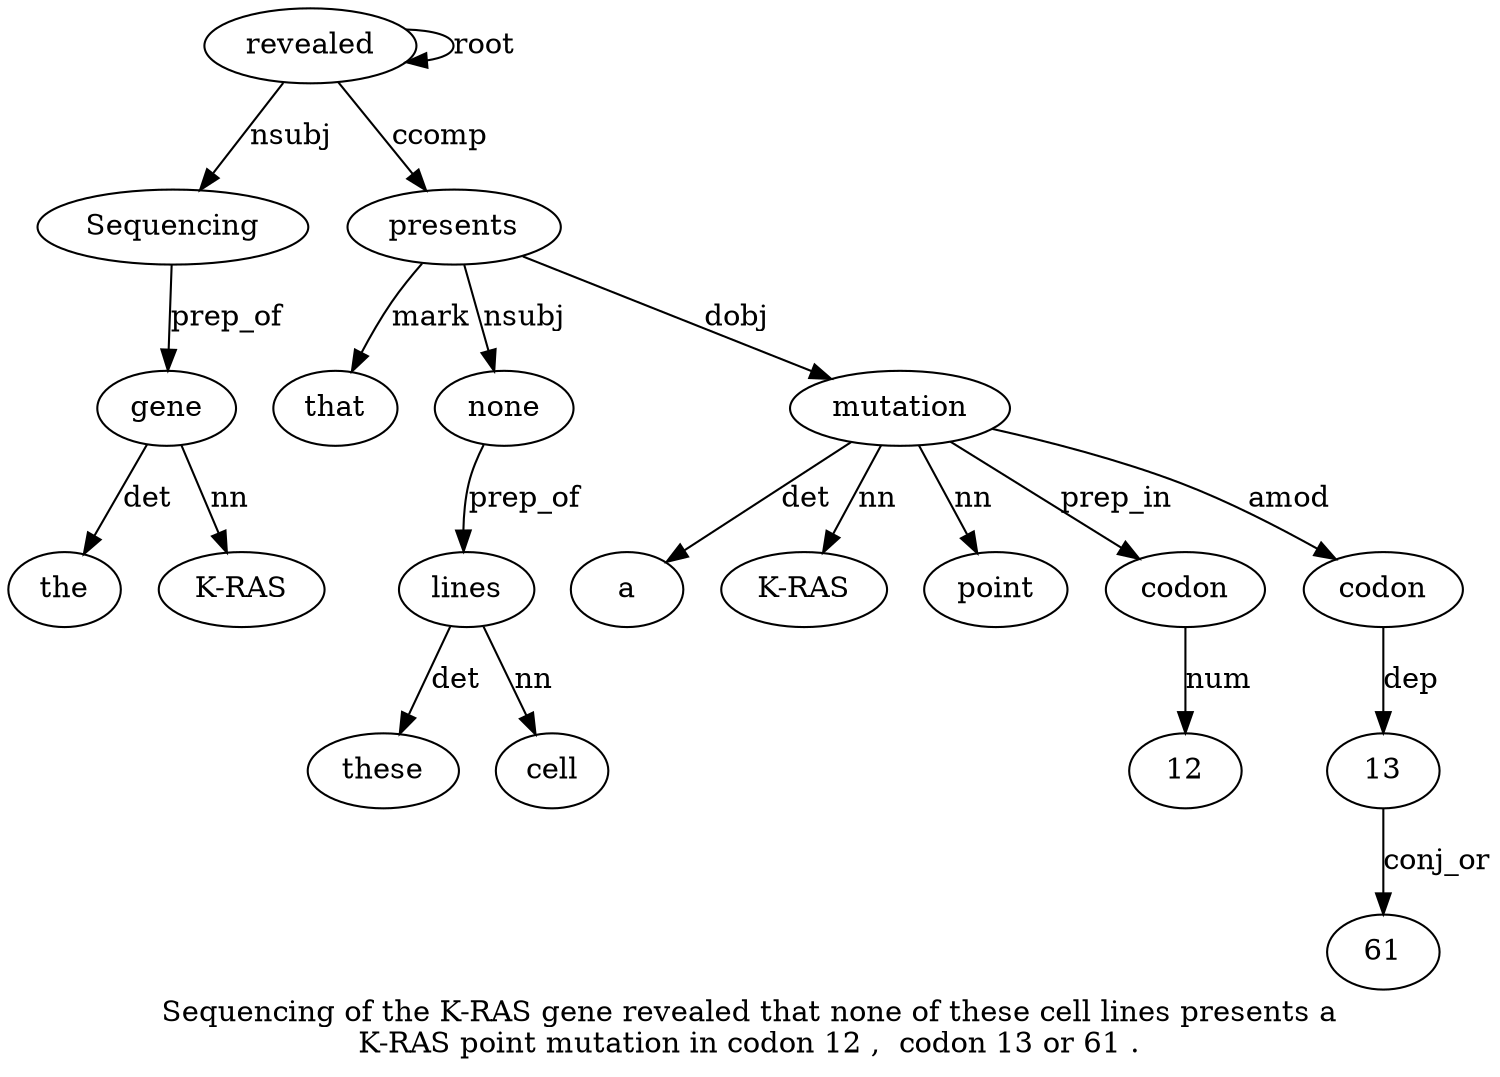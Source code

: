digraph "Sequencing of the K-RAS gene revealed that none of these cell lines presents a K-RAS point mutation in codon 12 ,  codon 13 or 61 ." {
label="Sequencing of the K-RAS gene revealed that none of these cell lines presents a
K-RAS point mutation in codon 12 ,  codon 13 or 61 .";
revealed6 [style=filled, fillcolor=white, label=revealed];
Sequencing1 [style=filled, fillcolor=white, label=Sequencing];
revealed6 -> Sequencing1  [label=nsubj];
gene5 [style=filled, fillcolor=white, label=gene];
the3 [style=filled, fillcolor=white, label=the];
gene5 -> the3  [label=det];
"K-RAS4" [style=filled, fillcolor=white, label="K-RAS"];
gene5 -> "K-RAS4"  [label=nn];
Sequencing1 -> gene5  [label=prep_of];
revealed6 -> revealed6  [label=root];
presents13 [style=filled, fillcolor=white, label=presents];
that7 [style=filled, fillcolor=white, label=that];
presents13 -> that7  [label=mark];
none8 [style=filled, fillcolor=white, label=none];
presents13 -> none8  [label=nsubj];
lines12 [style=filled, fillcolor=white, label=lines];
these10 [style=filled, fillcolor=white, label=these];
lines12 -> these10  [label=det];
cell11 [style=filled, fillcolor=white, label=cell];
lines12 -> cell11  [label=nn];
none8 -> lines12  [label=prep_of];
revealed6 -> presents13  [label=ccomp];
mutation17 [style=filled, fillcolor=white, label=mutation];
a14 [style=filled, fillcolor=white, label=a];
mutation17 -> a14  [label=det];
"K-RAS15" [style=filled, fillcolor=white, label="K-RAS"];
mutation17 -> "K-RAS15"  [label=nn];
point16 [style=filled, fillcolor=white, label=point];
mutation17 -> point16  [label=nn];
presents13 -> mutation17  [label=dobj];
codon19 [style=filled, fillcolor=white, label=codon];
mutation17 -> codon19  [label=prep_in];
1220 [style=filled, fillcolor=white, label=12];
codon19 -> 1220  [label=num];
codon22 [style=filled, fillcolor=white, label=codon];
mutation17 -> codon22  [label=amod];
132 [style=filled, fillcolor=white, label=13];
codon22 -> 132  [label=dep];
6125 [style=filled, fillcolor=white, label=61];
132 -> 6125  [label=conj_or];
}
